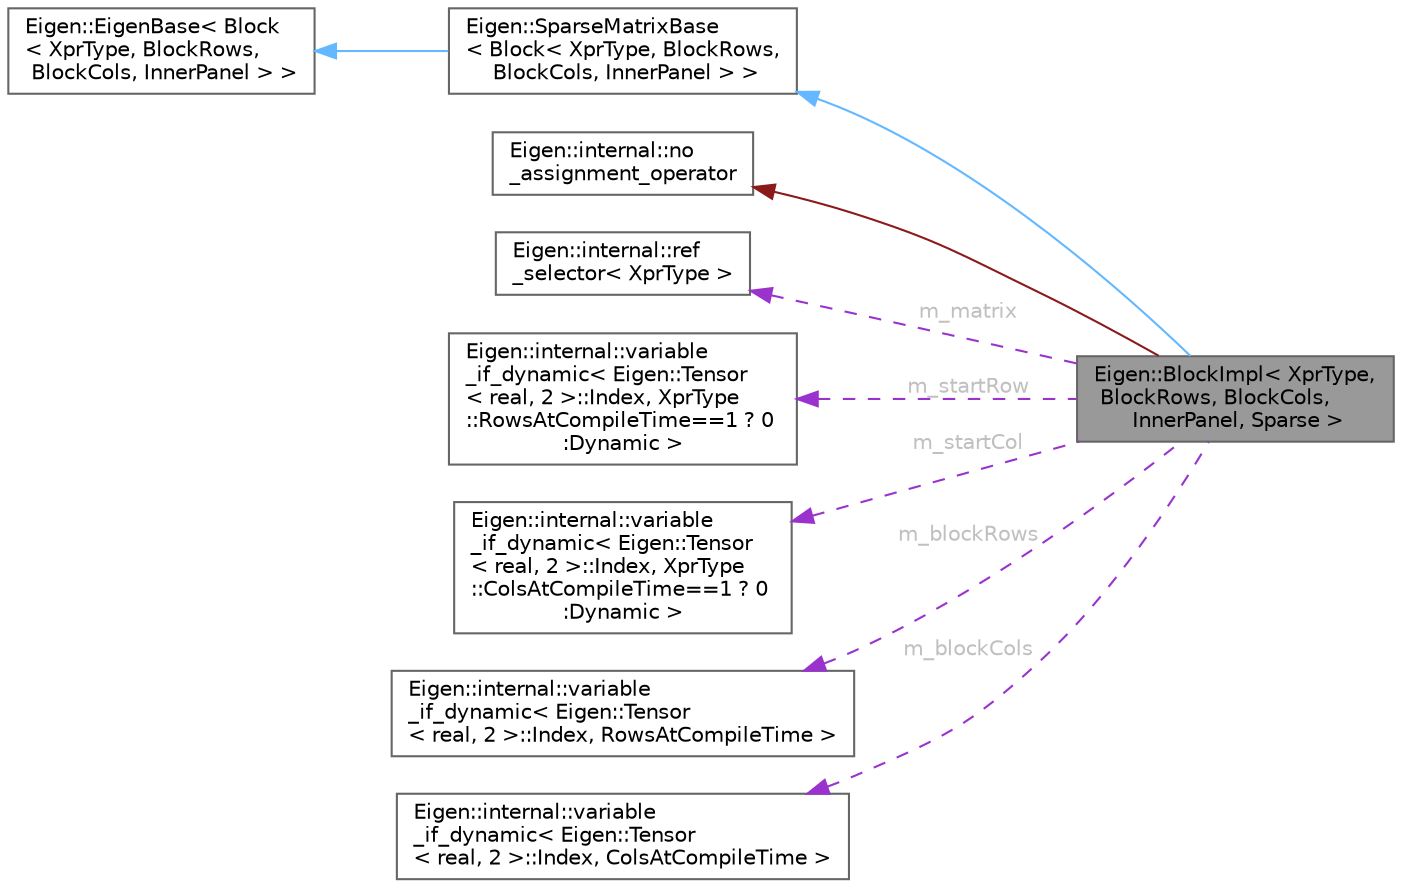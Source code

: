 digraph "Eigen::BlockImpl&lt; XprType, BlockRows, BlockCols, InnerPanel, Sparse &gt;"
{
 // LATEX_PDF_SIZE
  bgcolor="transparent";
  edge [fontname=Helvetica,fontsize=10,labelfontname=Helvetica,labelfontsize=10];
  node [fontname=Helvetica,fontsize=10,shape=box,height=0.2,width=0.4];
  rankdir="LR";
  Node1 [id="Node000001",label="Eigen::BlockImpl\< XprType,\l BlockRows, BlockCols,\l InnerPanel, Sparse \>",height=0.2,width=0.4,color="gray40", fillcolor="grey60", style="filled", fontcolor="black",tooltip=" "];
  Node2 -> Node1 [id="edge9_Node000001_Node000002",dir="back",color="steelblue1",style="solid",tooltip=" "];
  Node2 [id="Node000002",label="Eigen::SparseMatrixBase\l\< Block\< XprType, BlockRows,\l BlockCols, InnerPanel \> \>",height=0.2,width=0.4,color="gray40", fillcolor="white", style="filled",URL="$class_eigen_1_1_sparse_matrix_base.html",tooltip=" "];
  Node3 -> Node2 [id="edge10_Node000002_Node000003",dir="back",color="steelblue1",style="solid",tooltip=" "];
  Node3 [id="Node000003",label="Eigen::EigenBase\< Block\l\< XprType, BlockRows,\l BlockCols, InnerPanel \> \>",height=0.2,width=0.4,color="gray40", fillcolor="white", style="filled",URL="$struct_eigen_1_1_eigen_base.html",tooltip=" "];
  Node4 -> Node1 [id="edge11_Node000001_Node000004",dir="back",color="firebrick4",style="solid",tooltip=" "];
  Node4 [id="Node000004",label="Eigen::internal::no\l_assignment_operator",height=0.2,width=0.4,color="gray40", fillcolor="white", style="filled",URL="$class_eigen_1_1internal_1_1no__assignment__operator.html",tooltip=" "];
  Node5 -> Node1 [id="edge12_Node000001_Node000005",dir="back",color="darkorchid3",style="dashed",tooltip=" ",label=" m_matrix",fontcolor="grey" ];
  Node5 [id="Node000005",label="Eigen::internal::ref\l_selector\< XprType \>",height=0.2,width=0.4,color="gray40", fillcolor="white", style="filled",URL="$struct_eigen_1_1internal_1_1ref__selector.html",tooltip=" "];
  Node6 -> Node1 [id="edge13_Node000001_Node000006",dir="back",color="darkorchid3",style="dashed",tooltip=" ",label=" m_startRow",fontcolor="grey" ];
  Node6 [id="Node000006",label="Eigen::internal::variable\l_if_dynamic\< Eigen::Tensor\l\< real, 2 \>::Index, XprType\l::RowsAtCompileTime==1 ? 0 \l:Dynamic \>",height=0.2,width=0.4,color="gray40", fillcolor="white", style="filled",URL="$class_eigen_1_1internal_1_1variable__if__dynamic.html",tooltip=" "];
  Node7 -> Node1 [id="edge14_Node000001_Node000007",dir="back",color="darkorchid3",style="dashed",tooltip=" ",label=" m_startCol",fontcolor="grey" ];
  Node7 [id="Node000007",label="Eigen::internal::variable\l_if_dynamic\< Eigen::Tensor\l\< real, 2 \>::Index, XprType\l::ColsAtCompileTime==1 ? 0 \l:Dynamic \>",height=0.2,width=0.4,color="gray40", fillcolor="white", style="filled",URL="$class_eigen_1_1internal_1_1variable__if__dynamic.html",tooltip=" "];
  Node8 -> Node1 [id="edge15_Node000001_Node000008",dir="back",color="darkorchid3",style="dashed",tooltip=" ",label=" m_blockRows",fontcolor="grey" ];
  Node8 [id="Node000008",label="Eigen::internal::variable\l_if_dynamic\< Eigen::Tensor\l\< real, 2 \>::Index, RowsAtCompileTime \>",height=0.2,width=0.4,color="gray40", fillcolor="white", style="filled",URL="$class_eigen_1_1internal_1_1variable__if__dynamic.html",tooltip=" "];
  Node9 -> Node1 [id="edge16_Node000001_Node000009",dir="back",color="darkorchid3",style="dashed",tooltip=" ",label=" m_blockCols",fontcolor="grey" ];
  Node9 [id="Node000009",label="Eigen::internal::variable\l_if_dynamic\< Eigen::Tensor\l\< real, 2 \>::Index, ColsAtCompileTime \>",height=0.2,width=0.4,color="gray40", fillcolor="white", style="filled",URL="$class_eigen_1_1internal_1_1variable__if__dynamic.html",tooltip=" "];
}
